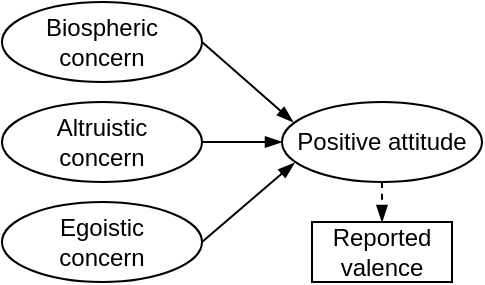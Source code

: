 <mxfile version="20.6.0" type="google"><diagram id="-PZLUqymQM9N4DCozjnb" name="Page-1"><mxGraphModel grid="1" page="1" gridSize="10" guides="1" tooltips="1" connect="1" arrows="1" fold="1" pageScale="1" pageWidth="827" pageHeight="1169" math="0" shadow="0"><root><mxCell id="0"/><mxCell id="1" parent="0"/><mxCell id="KEppmTNQV71zzx51GrUl-1" value="Biospheric&lt;br&gt;concern" style="ellipse;whiteSpace=wrap;html=1;" vertex="1" parent="1"><mxGeometry x="130" y="100" width="100" height="40" as="geometry"/></mxCell><mxCell id="KEppmTNQV71zzx51GrUl-2" value="Altruistic&lt;br&gt;concern" style="ellipse;whiteSpace=wrap;html=1;" vertex="1" parent="1"><mxGeometry x="130" y="150" width="100" height="40" as="geometry"/></mxCell><mxCell id="KEppmTNQV71zzx51GrUl-3" value="Egoistic&lt;br&gt;concern" style="ellipse;whiteSpace=wrap;html=1;" vertex="1" parent="1"><mxGeometry x="130" y="200" width="100" height="40" as="geometry"/></mxCell><mxCell id="KEppmTNQV71zzx51GrUl-9" value="Positive attitude" style="ellipse;whiteSpace=wrap;html=1;" vertex="1" parent="1"><mxGeometry x="270" y="150" width="100" height="40" as="geometry"/></mxCell><mxCell id="KEppmTNQV71zzx51GrUl-10" value="Reported valence" style="rounded=0;whiteSpace=wrap;html=1;" vertex="1" parent="1"><mxGeometry x="285" y="210" width="70" height="30" as="geometry"/></mxCell><mxCell id="KEppmTNQV71zzx51GrUl-19" value="" style="endArrow=blockThin;html=1;rounded=0;curved=1;entryX=0.5;entryY=0;entryDx=0;entryDy=0;exitX=0.5;exitY=1;exitDx=0;exitDy=0;endFill=1;dashed=1;" edge="1" parent="1" source="KEppmTNQV71zzx51GrUl-9" target="KEppmTNQV71zzx51GrUl-10"><mxGeometry width="50" height="50" relative="1" as="geometry"><mxPoint x="398" y="260" as="sourcePoint"/><mxPoint x="428" y="210" as="targetPoint"/></mxGeometry></mxCell><mxCell id="KEppmTNQV71zzx51GrUl-28" value="" style="endArrow=blockThin;rounded=0;curved=1;exitX=1;exitY=0.5;exitDx=0;exitDy=0;endFill=1;entryX=0.056;entryY=0.251;entryDx=0;entryDy=0;entryPerimeter=0;html=1;labelBackgroundColor=default;fontSize=10;" edge="1" parent="1" source="KEppmTNQV71zzx51GrUl-1" target="KEppmTNQV71zzx51GrUl-9"><mxGeometry x="-0.173" width="50" height="50" relative="1" as="geometry"><mxPoint x="530" y="130" as="sourcePoint"/><mxPoint x="464.4" y="177.12" as="targetPoint"/><mxPoint as="offset"/></mxGeometry></mxCell><mxCell id="KEppmTNQV71zzx51GrUl-29" value="" style="endArrow=blockThin;rounded=0;curved=1;exitX=1;exitY=0.5;exitDx=0;exitDy=0;endFill=1;entryX=0;entryY=0.5;entryDx=0;entryDy=0;html=1;labelBackgroundColor=default;fontSize=10;" edge="1" parent="1" source="KEppmTNQV71zzx51GrUl-2" target="KEppmTNQV71zzx51GrUl-9"><mxGeometry x="-0.173" width="50" height="50" relative="1" as="geometry"><mxPoint x="330" y="130" as="sourcePoint"/><mxPoint x="378.9" y="177.84" as="targetPoint"/><mxPoint as="offset"/></mxGeometry></mxCell><mxCell id="KEppmTNQV71zzx51GrUl-30" value="" style="endArrow=blockThin;rounded=0;curved=1;endFill=1;entryX=0.063;entryY=0.76;entryDx=0;entryDy=0;entryPerimeter=0;html=1;labelBackgroundColor=default;fontSize=10;exitX=1;exitY=0.5;exitDx=0;exitDy=0;" edge="1" parent="1" source="KEppmTNQV71zzx51GrUl-3" target="KEppmTNQV71zzx51GrUl-9"><mxGeometry x="-0.183" width="50" height="50" relative="1" as="geometry"><mxPoint x="340" y="210" as="sourcePoint"/><mxPoint x="379.6" y="180.04" as="targetPoint"/><mxPoint as="offset"/></mxGeometry></mxCell></root></mxGraphModel></diagram></mxfile>